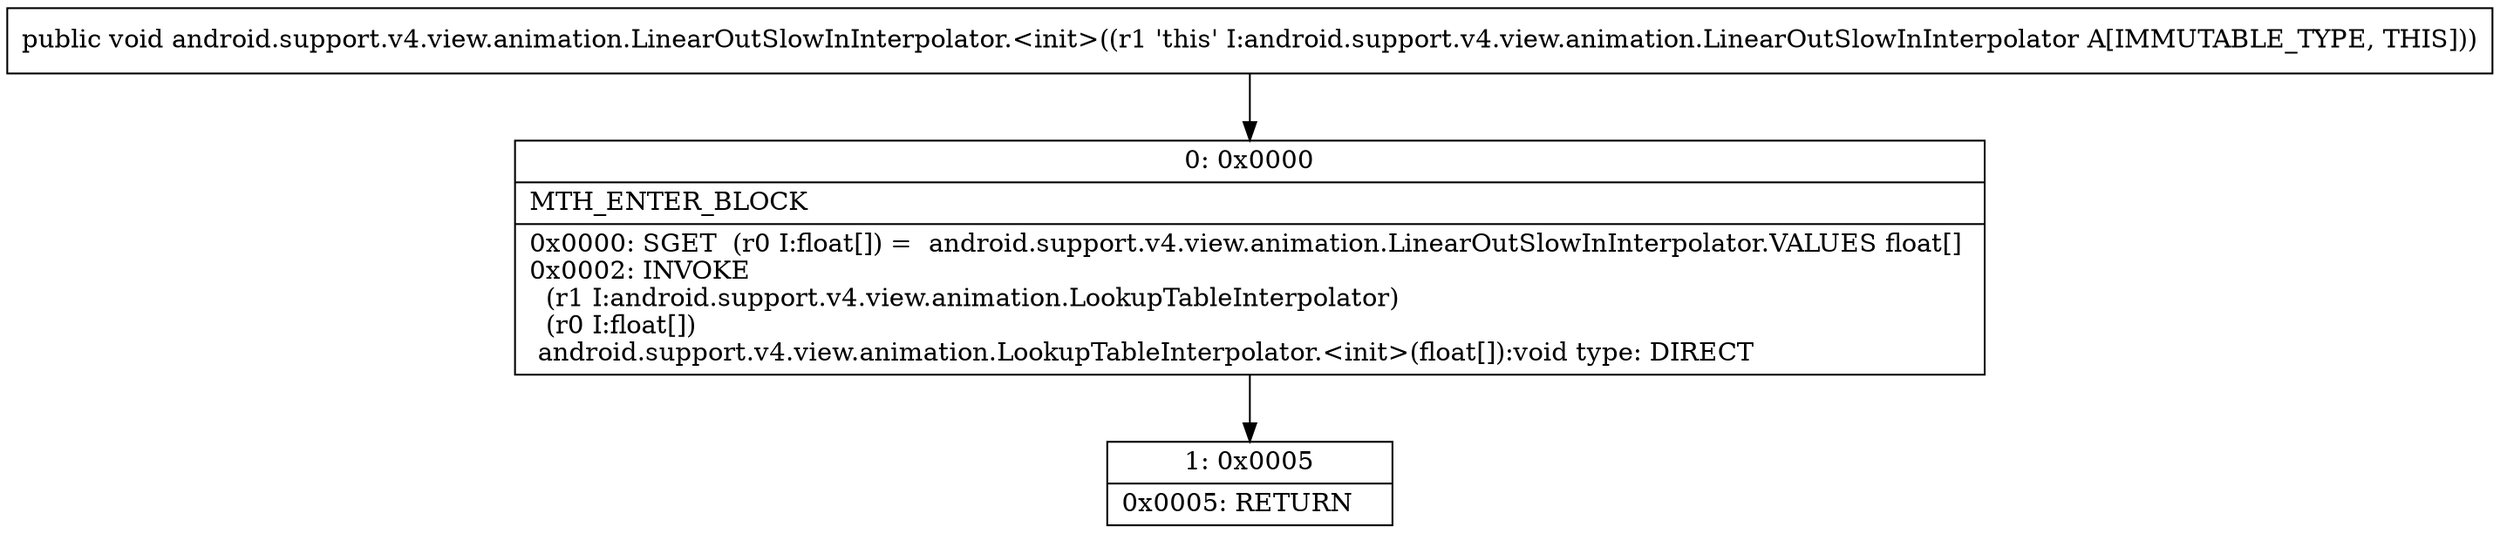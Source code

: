 digraph "CFG forandroid.support.v4.view.animation.LinearOutSlowInInterpolator.\<init\>()V" {
Node_0 [shape=record,label="{0\:\ 0x0000|MTH_ENTER_BLOCK\l|0x0000: SGET  (r0 I:float[]) =  android.support.v4.view.animation.LinearOutSlowInInterpolator.VALUES float[] \l0x0002: INVOKE  \l  (r1 I:android.support.v4.view.animation.LookupTableInterpolator)\l  (r0 I:float[])\l android.support.v4.view.animation.LookupTableInterpolator.\<init\>(float[]):void type: DIRECT \l}"];
Node_1 [shape=record,label="{1\:\ 0x0005|0x0005: RETURN   \l}"];
MethodNode[shape=record,label="{public void android.support.v4.view.animation.LinearOutSlowInInterpolator.\<init\>((r1 'this' I:android.support.v4.view.animation.LinearOutSlowInInterpolator A[IMMUTABLE_TYPE, THIS])) }"];
MethodNode -> Node_0;
Node_0 -> Node_1;
}

